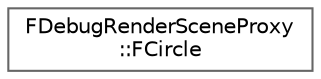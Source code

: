 digraph "Graphical Class Hierarchy"
{
 // INTERACTIVE_SVG=YES
 // LATEX_PDF_SIZE
  bgcolor="transparent";
  edge [fontname=Helvetica,fontsize=10,labelfontname=Helvetica,labelfontsize=10];
  node [fontname=Helvetica,fontsize=10,shape=box,height=0.2,width=0.4];
  rankdir="LR";
  Node0 [id="Node000000",label="FDebugRenderSceneProxy\l::FCircle",height=0.2,width=0.4,color="grey40", fillcolor="white", style="filled",URL="$d6/dbb/structFDebugRenderSceneProxy_1_1FCircle.html",tooltip="Struct to hold info about circles to render."];
}
